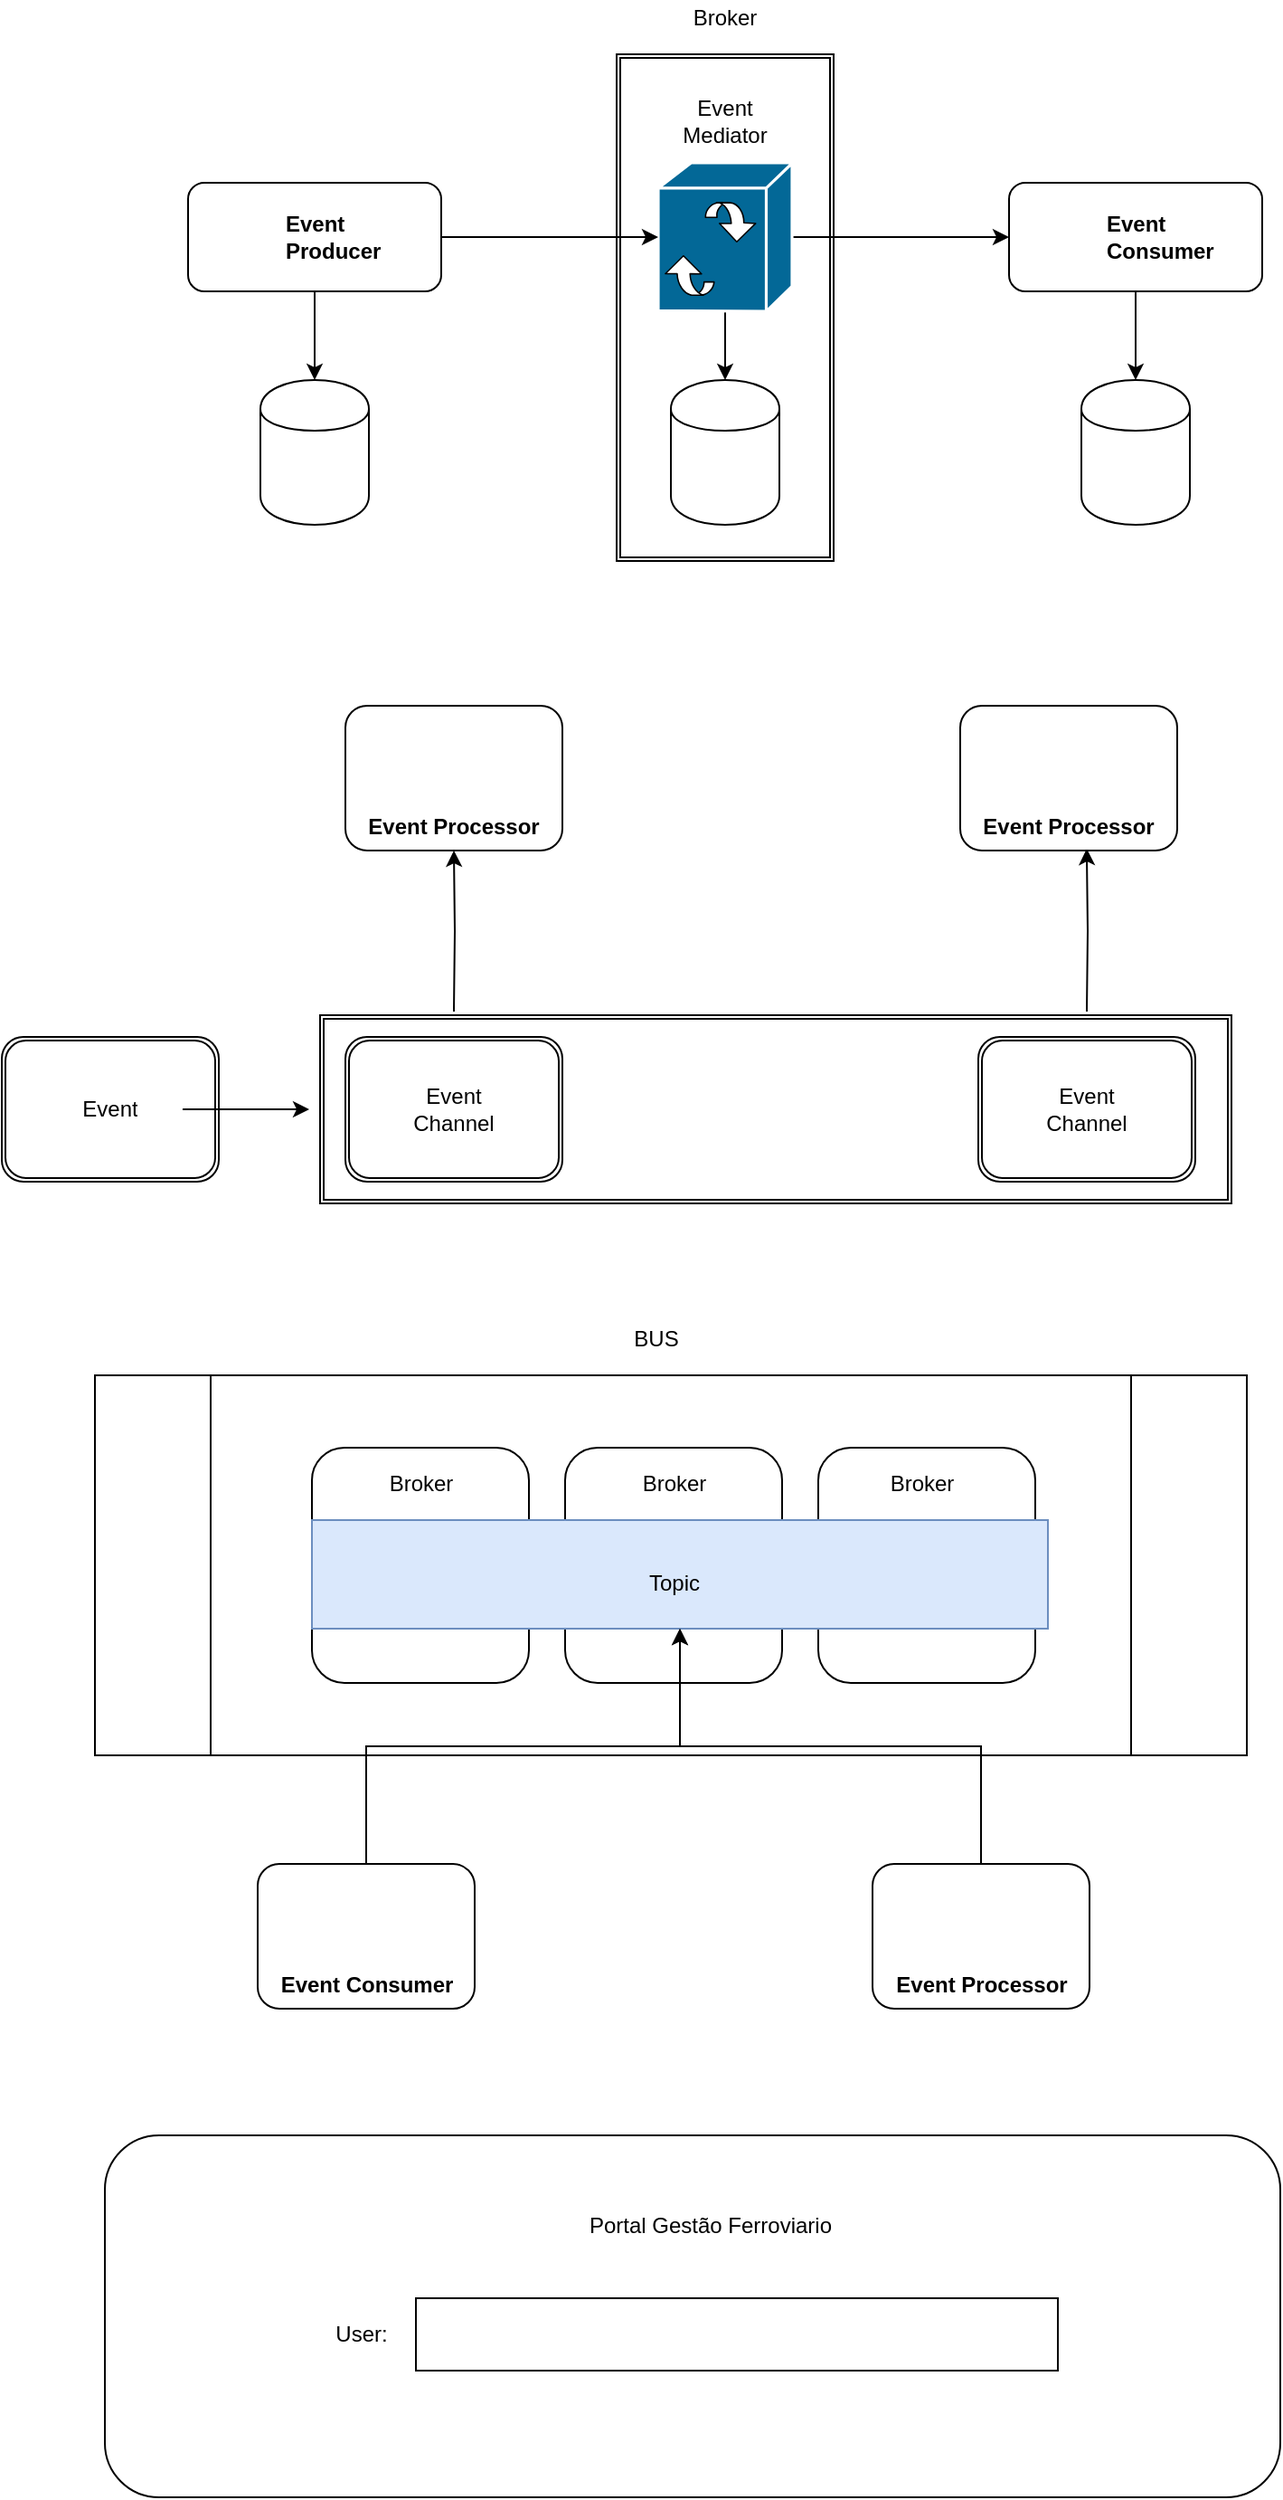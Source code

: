 <mxfile version="12.2.4" pages="1"><diagram id="r7eqKyB11AZE3MpWdG-8" name="Page-1"><mxGraphModel dx="963" dy="329" grid="1" gridSize="10" guides="1" tooltips="1" connect="1" arrows="1" fold="1" page="1" pageScale="1" pageWidth="827" pageHeight="1169" math="0" shadow="0"><root><mxCell id="0"/><mxCell id="1" parent="0"/><mxCell id="43" value="" style="shape=process;whiteSpace=wrap;html=1;backgroundOutline=1;" parent="1" vertex="1"><mxGeometry x="64.5" y="780" width="637" height="210" as="geometry"/></mxCell><mxCell id="18" value="" style="shape=ext;double=1;rounded=0;whiteSpace=wrap;html=1;" parent="1" vertex="1"><mxGeometry x="353" y="50" width="120" height="280" as="geometry"/></mxCell><mxCell id="3" value="" style="shape=cylinder;whiteSpace=wrap;html=1;boundedLbl=1;backgroundOutline=1;" parent="1" vertex="1"><mxGeometry x="383" y="230" width="60" height="80" as="geometry"/></mxCell><mxCell id="6" style="edgeStyle=orthogonalEdgeStyle;rounded=0;orthogonalLoop=1;jettySize=auto;html=1;" parent="1" source="5" target="3" edge="1"><mxGeometry relative="1" as="geometry"/></mxCell><mxCell id="8" style="edgeStyle=orthogonalEdgeStyle;rounded=0;orthogonalLoop=1;jettySize=auto;html=1;entryX=0;entryY=0.5;entryDx=0;entryDy=0;" parent="1" source="5" target="7" edge="1"><mxGeometry relative="1" as="geometry"/></mxCell><mxCell id="5" value="" style="shape=mxgraph.cisco.misc.mediator;html=1;dashed=0;fillColor=#036897;strokeColor=#ffffff;strokeWidth=2;verticalLabelPosition=bottom;verticalAlign=top" parent="1" vertex="1"><mxGeometry x="376" y="110" width="74" height="82" as="geometry"/></mxCell><mxCell id="15" style="edgeStyle=orthogonalEdgeStyle;rounded=0;orthogonalLoop=1;jettySize=auto;html=1;entryX=0.5;entryY=0;entryDx=0;entryDy=0;" parent="1" source="7" target="14" edge="1"><mxGeometry relative="1" as="geometry"/></mxCell><mxCell id="7" value="Event Consumer" style="label;whiteSpace=wrap;html=1;image=https://file%2B.vscode-resource.vscode-cdn.net/c%3A/Users/aquila.venancio/.vscode/extensions/eighthundreds.vscode-drawio-1.0.3/drawioApp/img/clipart/Gear_128x128.png" parent="1" vertex="1"><mxGeometry x="570" y="121" width="140" height="60" as="geometry"/></mxCell><mxCell id="10" style="edgeStyle=orthogonalEdgeStyle;rounded=0;orthogonalLoop=1;jettySize=auto;html=1;entryX=0;entryY=0.5;entryDx=0;entryDy=0;" parent="1" source="9" target="5" edge="1"><mxGeometry relative="1" as="geometry"/></mxCell><mxCell id="17" style="edgeStyle=orthogonalEdgeStyle;rounded=0;orthogonalLoop=1;jettySize=auto;html=1;entryX=0.5;entryY=0;entryDx=0;entryDy=0;" parent="1" source="9" target="16" edge="1"><mxGeometry relative="1" as="geometry"/></mxCell><mxCell id="9" value="Event Producer" style="label;whiteSpace=wrap;html=1;image=https://file%2B.vscode-resource.vscode-cdn.net/c%3A/Users/aquila.venancio/.vscode/extensions/eighthundreds.vscode-drawio-1.0.3/drawioApp/img/clipart/Gear_128x128.png" parent="1" vertex="1"><mxGeometry x="116" y="121" width="140" height="60" as="geometry"/></mxCell><UserObject label="Event Mediator" placeholders="1" name="Variable" id="11"><mxCell style="text;html=1;strokeColor=none;fillColor=none;align=center;verticalAlign=middle;whiteSpace=wrap;overflow=hidden;" parent="1" vertex="1"><mxGeometry x="373" y="70" width="80" height="33" as="geometry"/></mxCell></UserObject><mxCell id="14" value="" style="shape=cylinder;whiteSpace=wrap;html=1;boundedLbl=1;backgroundOutline=1;" parent="1" vertex="1"><mxGeometry x="610" y="230" width="60" height="80" as="geometry"/></mxCell><mxCell id="16" value="" style="shape=cylinder;whiteSpace=wrap;html=1;boundedLbl=1;backgroundOutline=1;" parent="1" vertex="1"><mxGeometry x="156" y="230" width="60" height="80" as="geometry"/></mxCell><mxCell id="19" value="" style="shape=ext;double=1;rounded=1;whiteSpace=wrap;html=1;" parent="1" vertex="1"><mxGeometry x="13" y="593" width="120" height="80" as="geometry"/></mxCell><mxCell id="30" style="edgeStyle=orthogonalEdgeStyle;rounded=0;orthogonalLoop=1;jettySize=auto;html=1;" parent="1" source="20" edge="1"><mxGeometry relative="1" as="geometry"><mxPoint x="183" y="633" as="targetPoint"/></mxGeometry></mxCell><UserObject label="Event" placeholders="1" name="Variable" id="20"><mxCell style="text;html=1;strokeColor=none;fillColor=none;align=center;verticalAlign=middle;whiteSpace=wrap;overflow=hidden;" parent="1" vertex="1"><mxGeometry x="33" y="623" width="80" height="20" as="geometry"/></mxCell></UserObject><mxCell id="21" value="" style="shape=ext;double=1;rounded=0;whiteSpace=wrap;html=1;" parent="1" vertex="1"><mxGeometry x="189" y="581" width="504" height="104" as="geometry"/></mxCell><mxCell id="29" style="edgeStyle=orthogonalEdgeStyle;rounded=0;orthogonalLoop=1;jettySize=auto;html=1;entryX=0.5;entryY=1;entryDx=0;entryDy=0;" parent="1" target="26" edge="1"><mxGeometry relative="1" as="geometry"><mxPoint x="263" y="579" as="sourcePoint"/></mxGeometry></mxCell><mxCell id="22" value="" style="shape=ext;double=1;rounded=1;whiteSpace=wrap;html=1;" parent="1" vertex="1"><mxGeometry x="203" y="593" width="120" height="80" as="geometry"/></mxCell><UserObject label="Event Channel" placeholders="1" name="Variable" id="23"><mxCell style="text;html=1;strokeColor=none;fillColor=none;align=center;verticalAlign=middle;whiteSpace=wrap;overflow=hidden;" parent="1" vertex="1"><mxGeometry x="223" y="615" width="80" height="36" as="geometry"/></mxCell></UserObject><mxCell id="28" style="edgeStyle=orthogonalEdgeStyle;rounded=0;orthogonalLoop=1;jettySize=auto;html=1;entryX=0.583;entryY=0.988;entryDx=0;entryDy=0;entryPerimeter=0;" parent="1" target="27" edge="1"><mxGeometry relative="1" as="geometry"><mxPoint x="613" y="579" as="sourcePoint"/></mxGeometry></mxCell><mxCell id="24" value="" style="shape=ext;double=1;rounded=1;whiteSpace=wrap;html=1;" parent="1" vertex="1"><mxGeometry x="553" y="593" width="120" height="80" as="geometry"/></mxCell><UserObject label="Event Channel" placeholders="1" name="Variable" id="25"><mxCell style="text;html=1;strokeColor=none;fillColor=none;align=center;verticalAlign=middle;whiteSpace=wrap;overflow=hidden;" parent="1" vertex="1"><mxGeometry x="573" y="615" width="80" height="36" as="geometry"/></mxCell></UserObject><mxCell id="26" value="Event Processor" style="label;whiteSpace=wrap;html=1;align=center;verticalAlign=bottom;spacingLeft=0;spacingBottom=4;imageAlign=center;imageVerticalAlign=top;image=https://file%2B.vscode-resource.vscode-cdn.net/c%3A/Users/aquila.venancio/.vscode/extensions/eighthundreds.vscode-drawio-1.0.3/drawioApp/img/clipart/Gear_128x128.png" parent="1" vertex="1"><mxGeometry x="203" y="410" width="120" height="80" as="geometry"/></mxCell><mxCell id="27" value="Event Processor" style="label;whiteSpace=wrap;html=1;align=center;verticalAlign=bottom;spacingLeft=0;spacingBottom=4;imageAlign=center;imageVerticalAlign=top;image=https://file%2B.vscode-resource.vscode-cdn.net/c%3A/Users/aquila.venancio/.vscode/extensions/eighthundreds.vscode-drawio-1.0.3/drawioApp/img/clipart/Gear_128x128.png" parent="1" vertex="1"><mxGeometry x="543" y="410" width="120" height="80" as="geometry"/></mxCell><UserObject label="Broker" placeholders="1" name="Variable" id="34"><mxCell style="text;html=1;strokeColor=none;fillColor=none;align=center;verticalAlign=middle;whiteSpace=wrap;overflow=hidden;" parent="1" vertex="1"><mxGeometry x="373" y="20" width="80" height="20" as="geometry"/></mxCell></UserObject><mxCell id="35" value="" style="rounded=1;whiteSpace=wrap;html=1;" parent="1" vertex="1"><mxGeometry x="184.5" y="820" width="120" height="130" as="geometry"/></mxCell><mxCell id="36" value="" style="rounded=1;whiteSpace=wrap;html=1;" parent="1" vertex="1"><mxGeometry x="324.5" y="820" width="120" height="130" as="geometry"/></mxCell><mxCell id="37" value="" style="rounded=1;whiteSpace=wrap;html=1;" parent="1" vertex="1"><mxGeometry x="464.5" y="820" width="120" height="130" as="geometry"/></mxCell><mxCell id="38" value="" style="rounded=0;whiteSpace=wrap;html=1;fillColor=#dae8fc;strokeColor=#6c8ebf;" parent="1" vertex="1"><mxGeometry x="184.5" y="860" width="407" height="60" as="geometry"/></mxCell><mxCell id="39" value="Topic" style="text;html=1;strokeColor=none;fillColor=none;align=center;verticalAlign=middle;whiteSpace=wrap;rounded=0;" parent="1" vertex="1"><mxGeometry x="364.5" y="885" width="40" height="20" as="geometry"/></mxCell><mxCell id="40" value="Broker" style="text;html=1;strokeColor=none;fillColor=none;align=center;verticalAlign=middle;whiteSpace=wrap;rounded=0;" parent="1" vertex="1"><mxGeometry x="224.5" y="830" width="40" height="20" as="geometry"/></mxCell><mxCell id="41" value="Broker" style="text;html=1;strokeColor=none;fillColor=none;align=center;verticalAlign=middle;whiteSpace=wrap;rounded=0;" parent="1" vertex="1"><mxGeometry x="364.5" y="830" width="40" height="20" as="geometry"/></mxCell><mxCell id="42" value="Broker" style="text;html=1;strokeColor=none;fillColor=none;align=center;verticalAlign=middle;whiteSpace=wrap;rounded=0;" parent="1" vertex="1"><mxGeometry x="501.5" y="830" width="40" height="20" as="geometry"/></mxCell><mxCell id="44" value="BUS" style="text;html=1;strokeColor=none;fillColor=none;align=center;verticalAlign=middle;whiteSpace=wrap;rounded=0;" parent="1" vertex="1"><mxGeometry x="354.5" y="750" width="40" height="20" as="geometry"/></mxCell><mxCell id="47" style="edgeStyle=orthogonalEdgeStyle;rounded=0;orthogonalLoop=1;jettySize=auto;html=1;" parent="1" source="45" target="38" edge="1"><mxGeometry relative="1" as="geometry"/></mxCell><mxCell id="45" value="Event Consumer" style="label;whiteSpace=wrap;html=1;align=center;verticalAlign=bottom;spacingLeft=0;spacingBottom=4;imageAlign=center;imageVerticalAlign=top;image=https://file%2B.vscode-resource.vscode-cdn.net/c%3A/Users/aquila.venancio/.vscode/extensions/eighthundreds.vscode-drawio-1.0.3/drawioApp/img/clipart/Gear_128x128.png" parent="1" vertex="1"><mxGeometry x="154.5" y="1050" width="120" height="80" as="geometry"/></mxCell><mxCell id="48" style="edgeStyle=orthogonalEdgeStyle;rounded=0;orthogonalLoop=1;jettySize=auto;html=1;entryX=0.5;entryY=1;entryDx=0;entryDy=0;" parent="1" source="46" target="38" edge="1"><mxGeometry relative="1" as="geometry"/></mxCell><mxCell id="46" value="Event Processor" style="label;whiteSpace=wrap;html=1;align=center;verticalAlign=bottom;spacingLeft=0;spacingBottom=4;imageAlign=center;imageVerticalAlign=top;image=https://file%2B.vscode-resource.vscode-cdn.net/c%3A/Users/aquila.venancio/.vscode/extensions/eighthundreds.vscode-drawio-1.0.3/drawioApp/img/clipart/Gear_128x128.png" parent="1" vertex="1"><mxGeometry x="494.5" y="1050" width="120" height="80" as="geometry"/></mxCell><mxCell id="49" value="" style="rounded=1;whiteSpace=wrap;html=1;" parent="1" vertex="1"><mxGeometry x="70" y="1200" width="650" height="200" as="geometry"/></mxCell><mxCell id="50" value="User:" style="text;html=1;strokeColor=none;fillColor=none;align=center;verticalAlign=middle;whiteSpace=wrap;rounded=0;" parent="1" vertex="1"><mxGeometry x="192" y="1300" width="40" height="20" as="geometry"/></mxCell><mxCell id="52" value="" style="rounded=0;whiteSpace=wrap;html=1;" parent="1" vertex="1"><mxGeometry x="242" y="1290" width="355" height="40" as="geometry"/></mxCell><mxCell id="53" value="Portal Gestão Ferroviario" style="text;html=1;strokeColor=none;fillColor=none;align=center;verticalAlign=middle;whiteSpace=wrap;rounded=0;" parent="1" vertex="1"><mxGeometry x="332.5" y="1240" width="144" height="20" as="geometry"/></mxCell></root></mxGraphModel></diagram></mxfile>